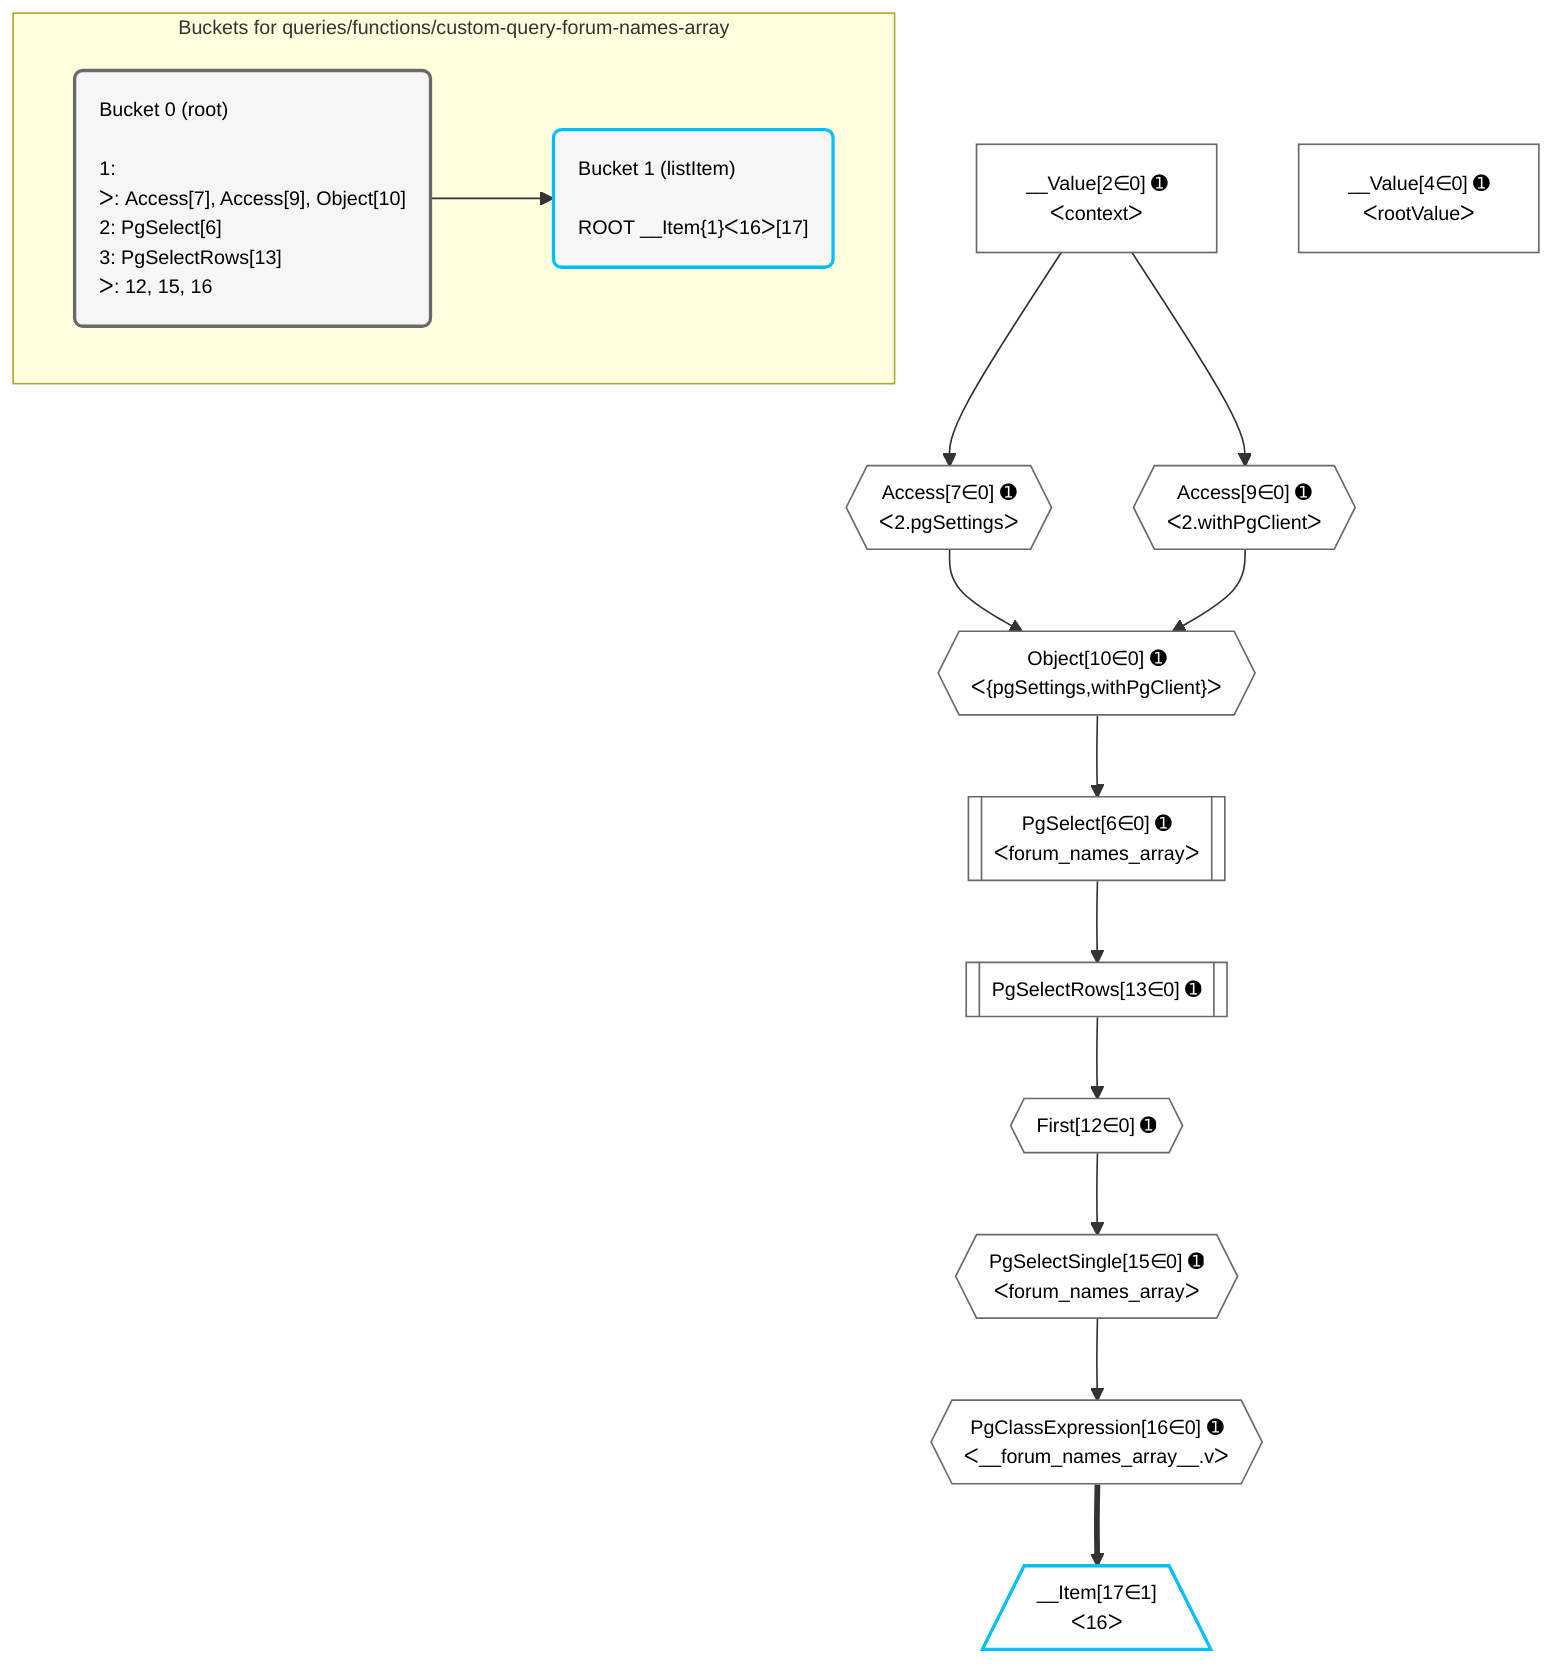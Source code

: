 %%{init: {'themeVariables': { 'fontSize': '12px'}}}%%
graph TD
    classDef path fill:#eee,stroke:#000,color:#000
    classDef plan fill:#fff,stroke-width:1px,color:#000
    classDef itemplan fill:#fff,stroke-width:2px,color:#000
    classDef unbatchedplan fill:#dff,stroke-width:1px,color:#000
    classDef sideeffectplan fill:#fcc,stroke-width:2px,color:#000
    classDef bucket fill:#f6f6f6,color:#000,stroke-width:2px,text-align:left

    subgraph "Buckets for queries/functions/custom-query-forum-names-array"
    Bucket0("Bucket 0 (root)<br /><br />1: <br />ᐳ: Access[7], Access[9], Object[10]<br />2: PgSelect[6]<br />3: PgSelectRows[13]<br />ᐳ: 12, 15, 16"):::bucket
    Bucket1("Bucket 1 (listItem)<br /><br />ROOT __Item{1}ᐸ16ᐳ[17]"):::bucket
    end
    Bucket0 --> Bucket1

    %% plan dependencies
    Object10{{"Object[10∈0] ➊<br />ᐸ{pgSettings,withPgClient}ᐳ"}}:::plan
    Access7{{"Access[7∈0] ➊<br />ᐸ2.pgSettingsᐳ"}}:::plan
    Access9{{"Access[9∈0] ➊<br />ᐸ2.withPgClientᐳ"}}:::plan
    Access7 & Access9 --> Object10
    PgSelect6[["PgSelect[6∈0] ➊<br />ᐸforum_names_arrayᐳ"]]:::plan
    Object10 --> PgSelect6
    __Value2["__Value[2∈0] ➊<br />ᐸcontextᐳ"]:::plan
    __Value2 --> Access7
    __Value2 --> Access9
    First12{{"First[12∈0] ➊"}}:::plan
    PgSelectRows13[["PgSelectRows[13∈0] ➊"]]:::plan
    PgSelectRows13 --> First12
    PgSelect6 --> PgSelectRows13
    PgSelectSingle15{{"PgSelectSingle[15∈0] ➊<br />ᐸforum_names_arrayᐳ"}}:::plan
    First12 --> PgSelectSingle15
    PgClassExpression16{{"PgClassExpression[16∈0] ➊<br />ᐸ__forum_names_array__.vᐳ"}}:::plan
    PgSelectSingle15 --> PgClassExpression16
    __Value4["__Value[4∈0] ➊<br />ᐸrootValueᐳ"]:::plan
    __Item17[/"__Item[17∈1]<br />ᐸ16ᐳ"\]:::itemplan
    PgClassExpression16 ==> __Item17

    %% define steps
    classDef bucket0 stroke:#696969
    class Bucket0,__Value2,__Value4,PgSelect6,Access7,Access9,Object10,First12,PgSelectRows13,PgSelectSingle15,PgClassExpression16 bucket0
    classDef bucket1 stroke:#00bfff
    class Bucket1,__Item17 bucket1
